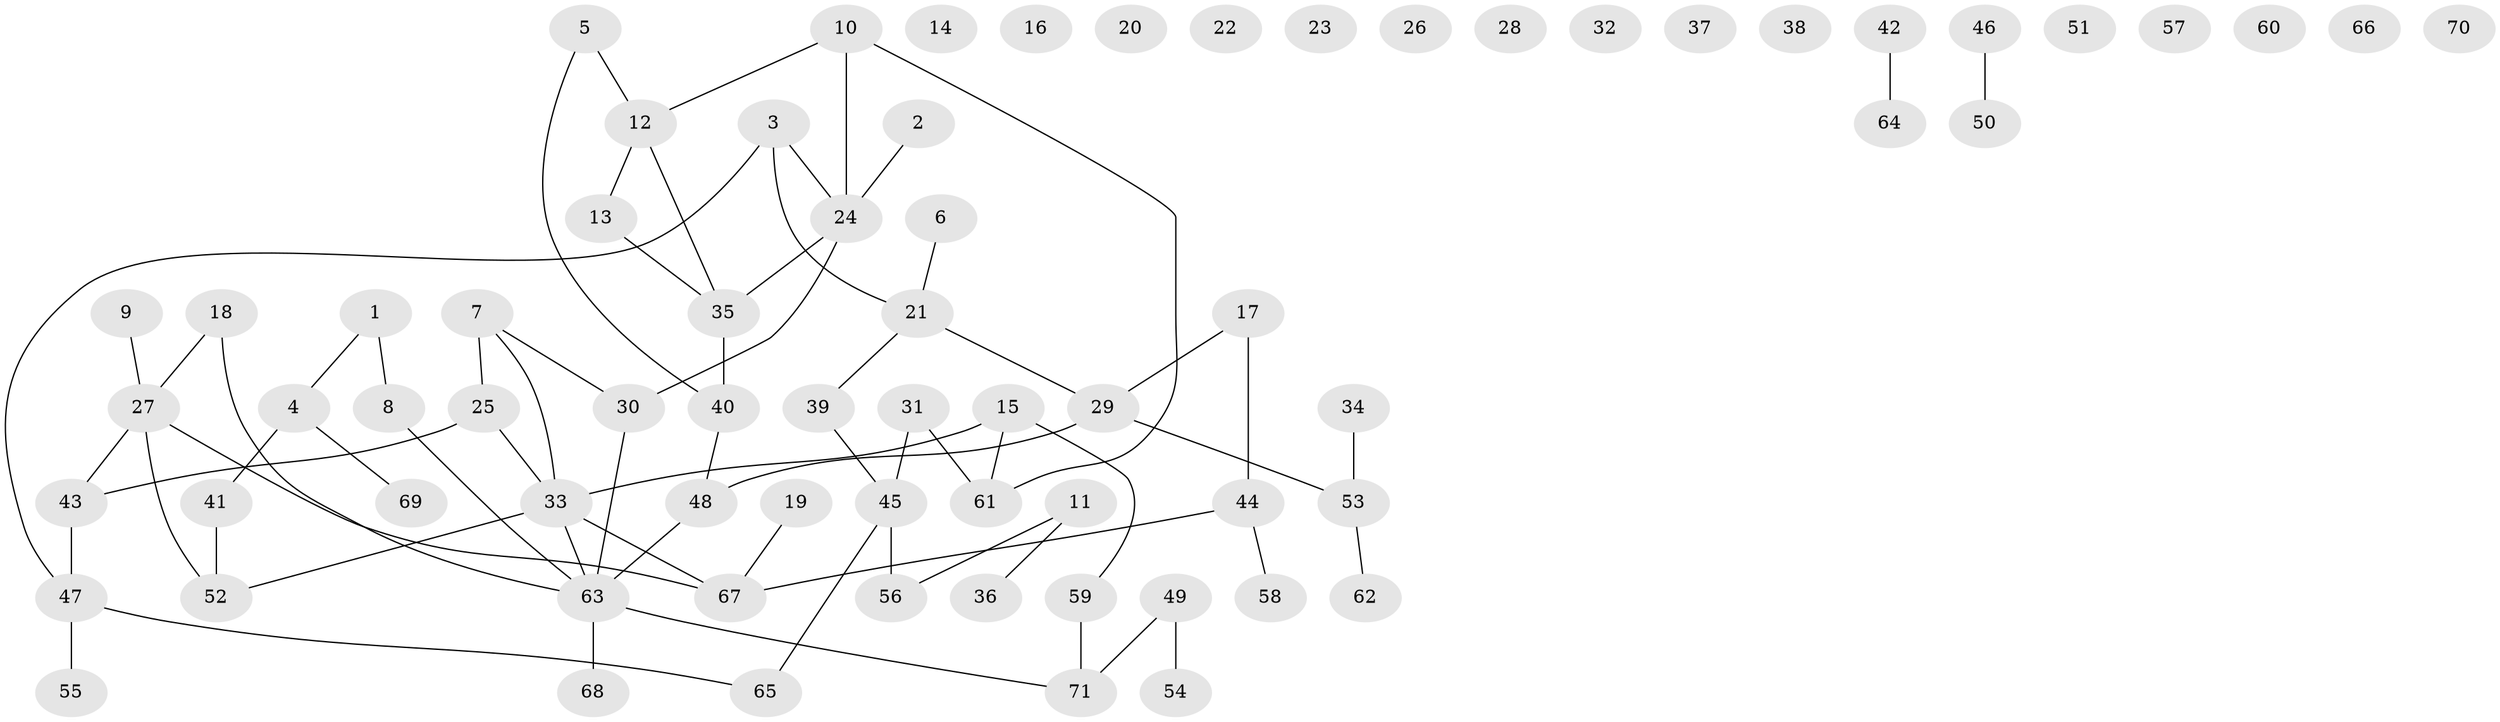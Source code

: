 // Generated by graph-tools (version 1.1) at 2025/00/03/09/25 03:00:52]
// undirected, 71 vertices, 70 edges
graph export_dot {
graph [start="1"]
  node [color=gray90,style=filled];
  1;
  2;
  3;
  4;
  5;
  6;
  7;
  8;
  9;
  10;
  11;
  12;
  13;
  14;
  15;
  16;
  17;
  18;
  19;
  20;
  21;
  22;
  23;
  24;
  25;
  26;
  27;
  28;
  29;
  30;
  31;
  32;
  33;
  34;
  35;
  36;
  37;
  38;
  39;
  40;
  41;
  42;
  43;
  44;
  45;
  46;
  47;
  48;
  49;
  50;
  51;
  52;
  53;
  54;
  55;
  56;
  57;
  58;
  59;
  60;
  61;
  62;
  63;
  64;
  65;
  66;
  67;
  68;
  69;
  70;
  71;
  1 -- 4;
  1 -- 8;
  2 -- 24;
  3 -- 21;
  3 -- 24;
  3 -- 47;
  4 -- 41;
  4 -- 69;
  5 -- 12;
  5 -- 40;
  6 -- 21;
  7 -- 25;
  7 -- 30;
  7 -- 33;
  8 -- 63;
  9 -- 27;
  10 -- 12;
  10 -- 24;
  10 -- 61;
  11 -- 36;
  11 -- 56;
  12 -- 13;
  12 -- 35;
  13 -- 35;
  15 -- 33;
  15 -- 59;
  15 -- 61;
  17 -- 29;
  17 -- 44;
  18 -- 27;
  18 -- 63;
  19 -- 67;
  21 -- 29;
  21 -- 39;
  24 -- 30;
  24 -- 35;
  25 -- 33;
  25 -- 43;
  27 -- 43;
  27 -- 52;
  27 -- 67;
  29 -- 48;
  29 -- 53;
  30 -- 63;
  31 -- 45;
  31 -- 61;
  33 -- 52;
  33 -- 63;
  33 -- 67;
  34 -- 53;
  35 -- 40;
  39 -- 45;
  40 -- 48;
  41 -- 52;
  42 -- 64;
  43 -- 47;
  44 -- 58;
  44 -- 67;
  45 -- 56;
  45 -- 65;
  46 -- 50;
  47 -- 55;
  47 -- 65;
  48 -- 63;
  49 -- 54;
  49 -- 71;
  53 -- 62;
  59 -- 71;
  63 -- 68;
  63 -- 71;
}
